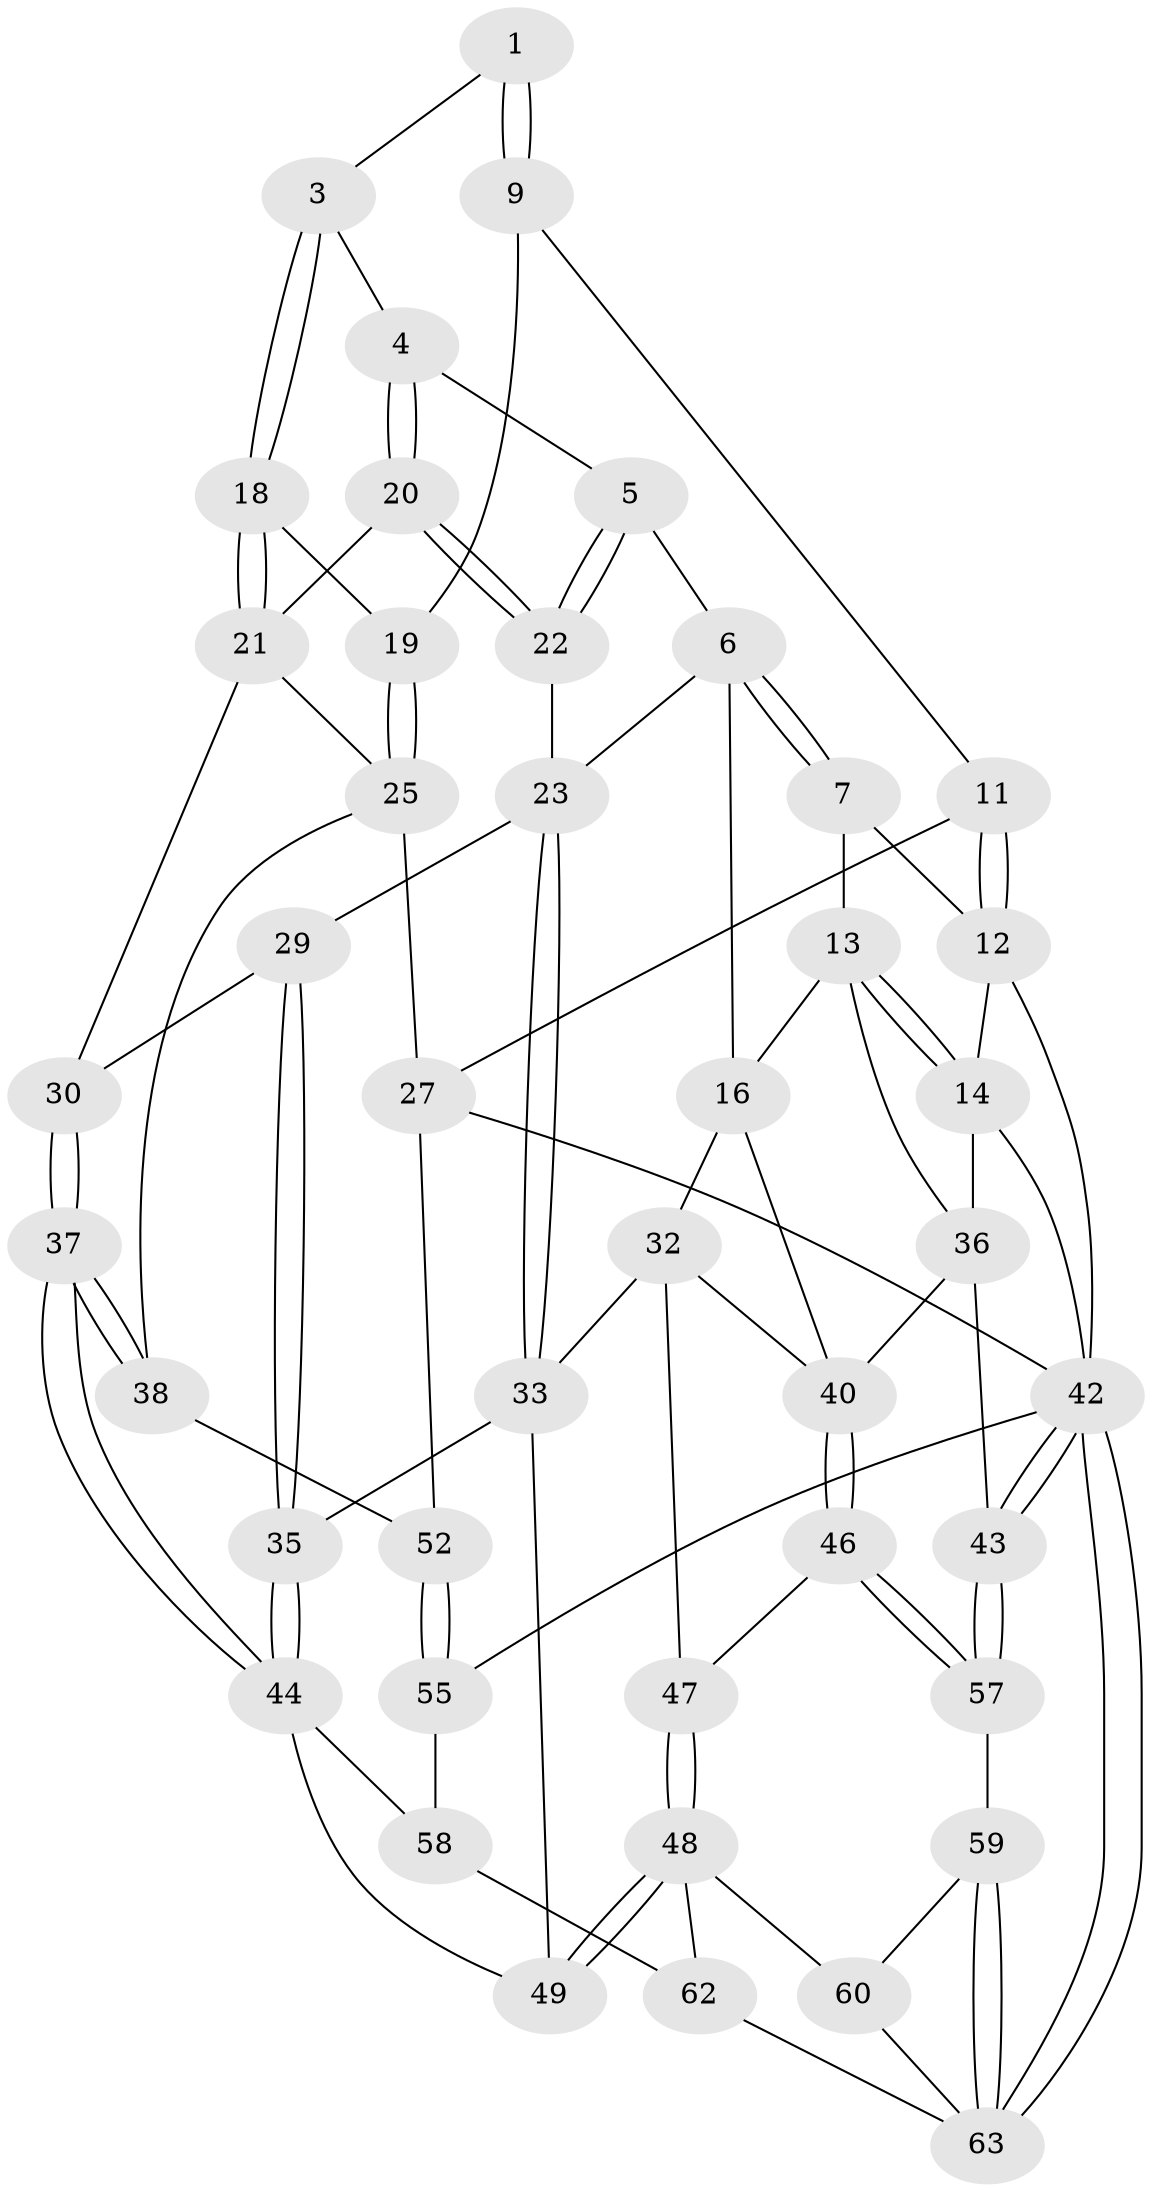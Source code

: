 // original degree distribution, {3: 0.03125, 4: 0.25, 5: 0.5, 6: 0.21875}
// Generated by graph-tools (version 1.1) at 2025/11/02/27/25 16:11:57]
// undirected, 44 vertices, 100 edges
graph export_dot {
graph [start="1"]
  node [color=gray90,style=filled];
  1 [pos="+0.20066642207128407+0",super="+2"];
  3 [pos="+0.38204684634563063+0.1031994395042935"];
  4 [pos="+0.4581917212504056+0.0636354113835167"];
  5 [pos="+0.5056373382889628+0.03410518202900419"];
  6 [pos="+0.5805366619534691+0",super="+17"];
  7 [pos="+0.6055674490954889+0",super="+8"];
  9 [pos="+0.1977875403299402+0.12274244956311918",super="+10"];
  11 [pos="+0+0.2629947831355914"];
  12 [pos="+0+0"];
  13 [pos="+0.7673727706378584+0",super="+15"];
  14 [pos="+1+0"];
  16 [pos="+0.7736332268244399+0.3086585366069931",super="+31"];
  18 [pos="+0.32313898257854395+0.2201591079142993"];
  19 [pos="+0.2786141794701577+0.22725771701051026"];
  20 [pos="+0.42068996892254285+0.2958270614062136"];
  21 [pos="+0.41328787851929644+0.2958740010794196",super="+28"];
  22 [pos="+0.5437715030564909+0.3076436959383364"];
  23 [pos="+0.5790900725844407+0.3217981375165494",super="+24"];
  25 [pos="+0.2281168191769609+0.3760707179997472",super="+26"];
  27 [pos="+0+0.4159705570472382",super="+50"];
  29 [pos="+0.48856501722387896+0.453384747170163"];
  30 [pos="+0.3591608239148932+0.434820076764445"];
  32 [pos="+0.661265911243417+0.5435572880415179",super="+45"];
  33 [pos="+0.6371848688260644+0.5475465275066949",super="+34"];
  35 [pos="+0.49748238159908115+0.5252074440280327"];
  36 [pos="+1+0.1304987762188797",super="+39"];
  37 [pos="+0.31938779665128986+0.6007348098060922"];
  38 [pos="+0.3044518509768774+0.5979610593182272"];
  40 [pos="+0.9417952677280471+0.517915271411454",super="+41"];
  42 [pos="+1+1",super="+51"];
  43 [pos="+1+0.8613951074080259"];
  44 [pos="+0.3251222223415088+0.6051701380986616",super="+54"];
  46 [pos="+0.8710663808258908+0.6993860470359454"];
  47 [pos="+0.7745520521263077+0.6595406444592867"];
  48 [pos="+0.6415201056547536+0.7642932380893696",super="+61"];
  49 [pos="+0.5794160019830756+0.6364062790621896"];
  52 [pos="+0.2951302019160727+0.6029707109738518",super="+53"];
  55 [pos="+0.15975906964146272+0.7049789085567579",super="+56"];
  57 [pos="+0.9056001061714585+0.7635744025389501"];
  58 [pos="+0.369893375476979+1"];
  59 [pos="+0.7971895532088844+0.8559505984041944"];
  60 [pos="+0.7794916483154787+0.8570744775652808"];
  62 [pos="+0.41742838364831036+1"];
  63 [pos="+1+1",super="+64"];
  1 -- 9 [weight=2];
  1 -- 9;
  1 -- 3;
  3 -- 4;
  3 -- 18;
  3 -- 18;
  4 -- 5;
  4 -- 20;
  4 -- 20;
  5 -- 6;
  5 -- 22;
  5 -- 22;
  6 -- 7;
  6 -- 7;
  6 -- 16;
  6 -- 23;
  7 -- 13;
  7 -- 12;
  9 -- 11;
  9 -- 19;
  11 -- 12;
  11 -- 12;
  11 -- 27;
  12 -- 14;
  12 -- 42;
  13 -- 14;
  13 -- 14;
  13 -- 16;
  13 -- 36;
  14 -- 36;
  14 -- 42;
  16 -- 32;
  16 -- 40;
  18 -- 19;
  18 -- 21;
  18 -- 21;
  19 -- 25;
  19 -- 25;
  20 -- 21;
  20 -- 22;
  20 -- 22;
  21 -- 25;
  21 -- 30;
  22 -- 23;
  23 -- 33;
  23 -- 33;
  23 -- 29;
  25 -- 27;
  25 -- 38;
  27 -- 52;
  27 -- 42;
  29 -- 30;
  29 -- 35;
  29 -- 35;
  30 -- 37;
  30 -- 37;
  32 -- 33;
  32 -- 40;
  32 -- 47;
  33 -- 35;
  33 -- 49;
  35 -- 44;
  35 -- 44;
  36 -- 40;
  36 -- 43;
  37 -- 38;
  37 -- 38;
  37 -- 44;
  37 -- 44;
  38 -- 52;
  40 -- 46;
  40 -- 46;
  42 -- 43;
  42 -- 43;
  42 -- 63;
  42 -- 63;
  42 -- 55;
  43 -- 57;
  43 -- 57;
  44 -- 49;
  44 -- 58;
  46 -- 47;
  46 -- 57;
  46 -- 57;
  47 -- 48;
  47 -- 48;
  48 -- 49;
  48 -- 49;
  48 -- 60;
  48 -- 62;
  52 -- 55 [weight=2];
  52 -- 55;
  55 -- 58;
  57 -- 59;
  58 -- 62;
  59 -- 60;
  59 -- 63;
  59 -- 63;
  60 -- 63;
  62 -- 63;
}
